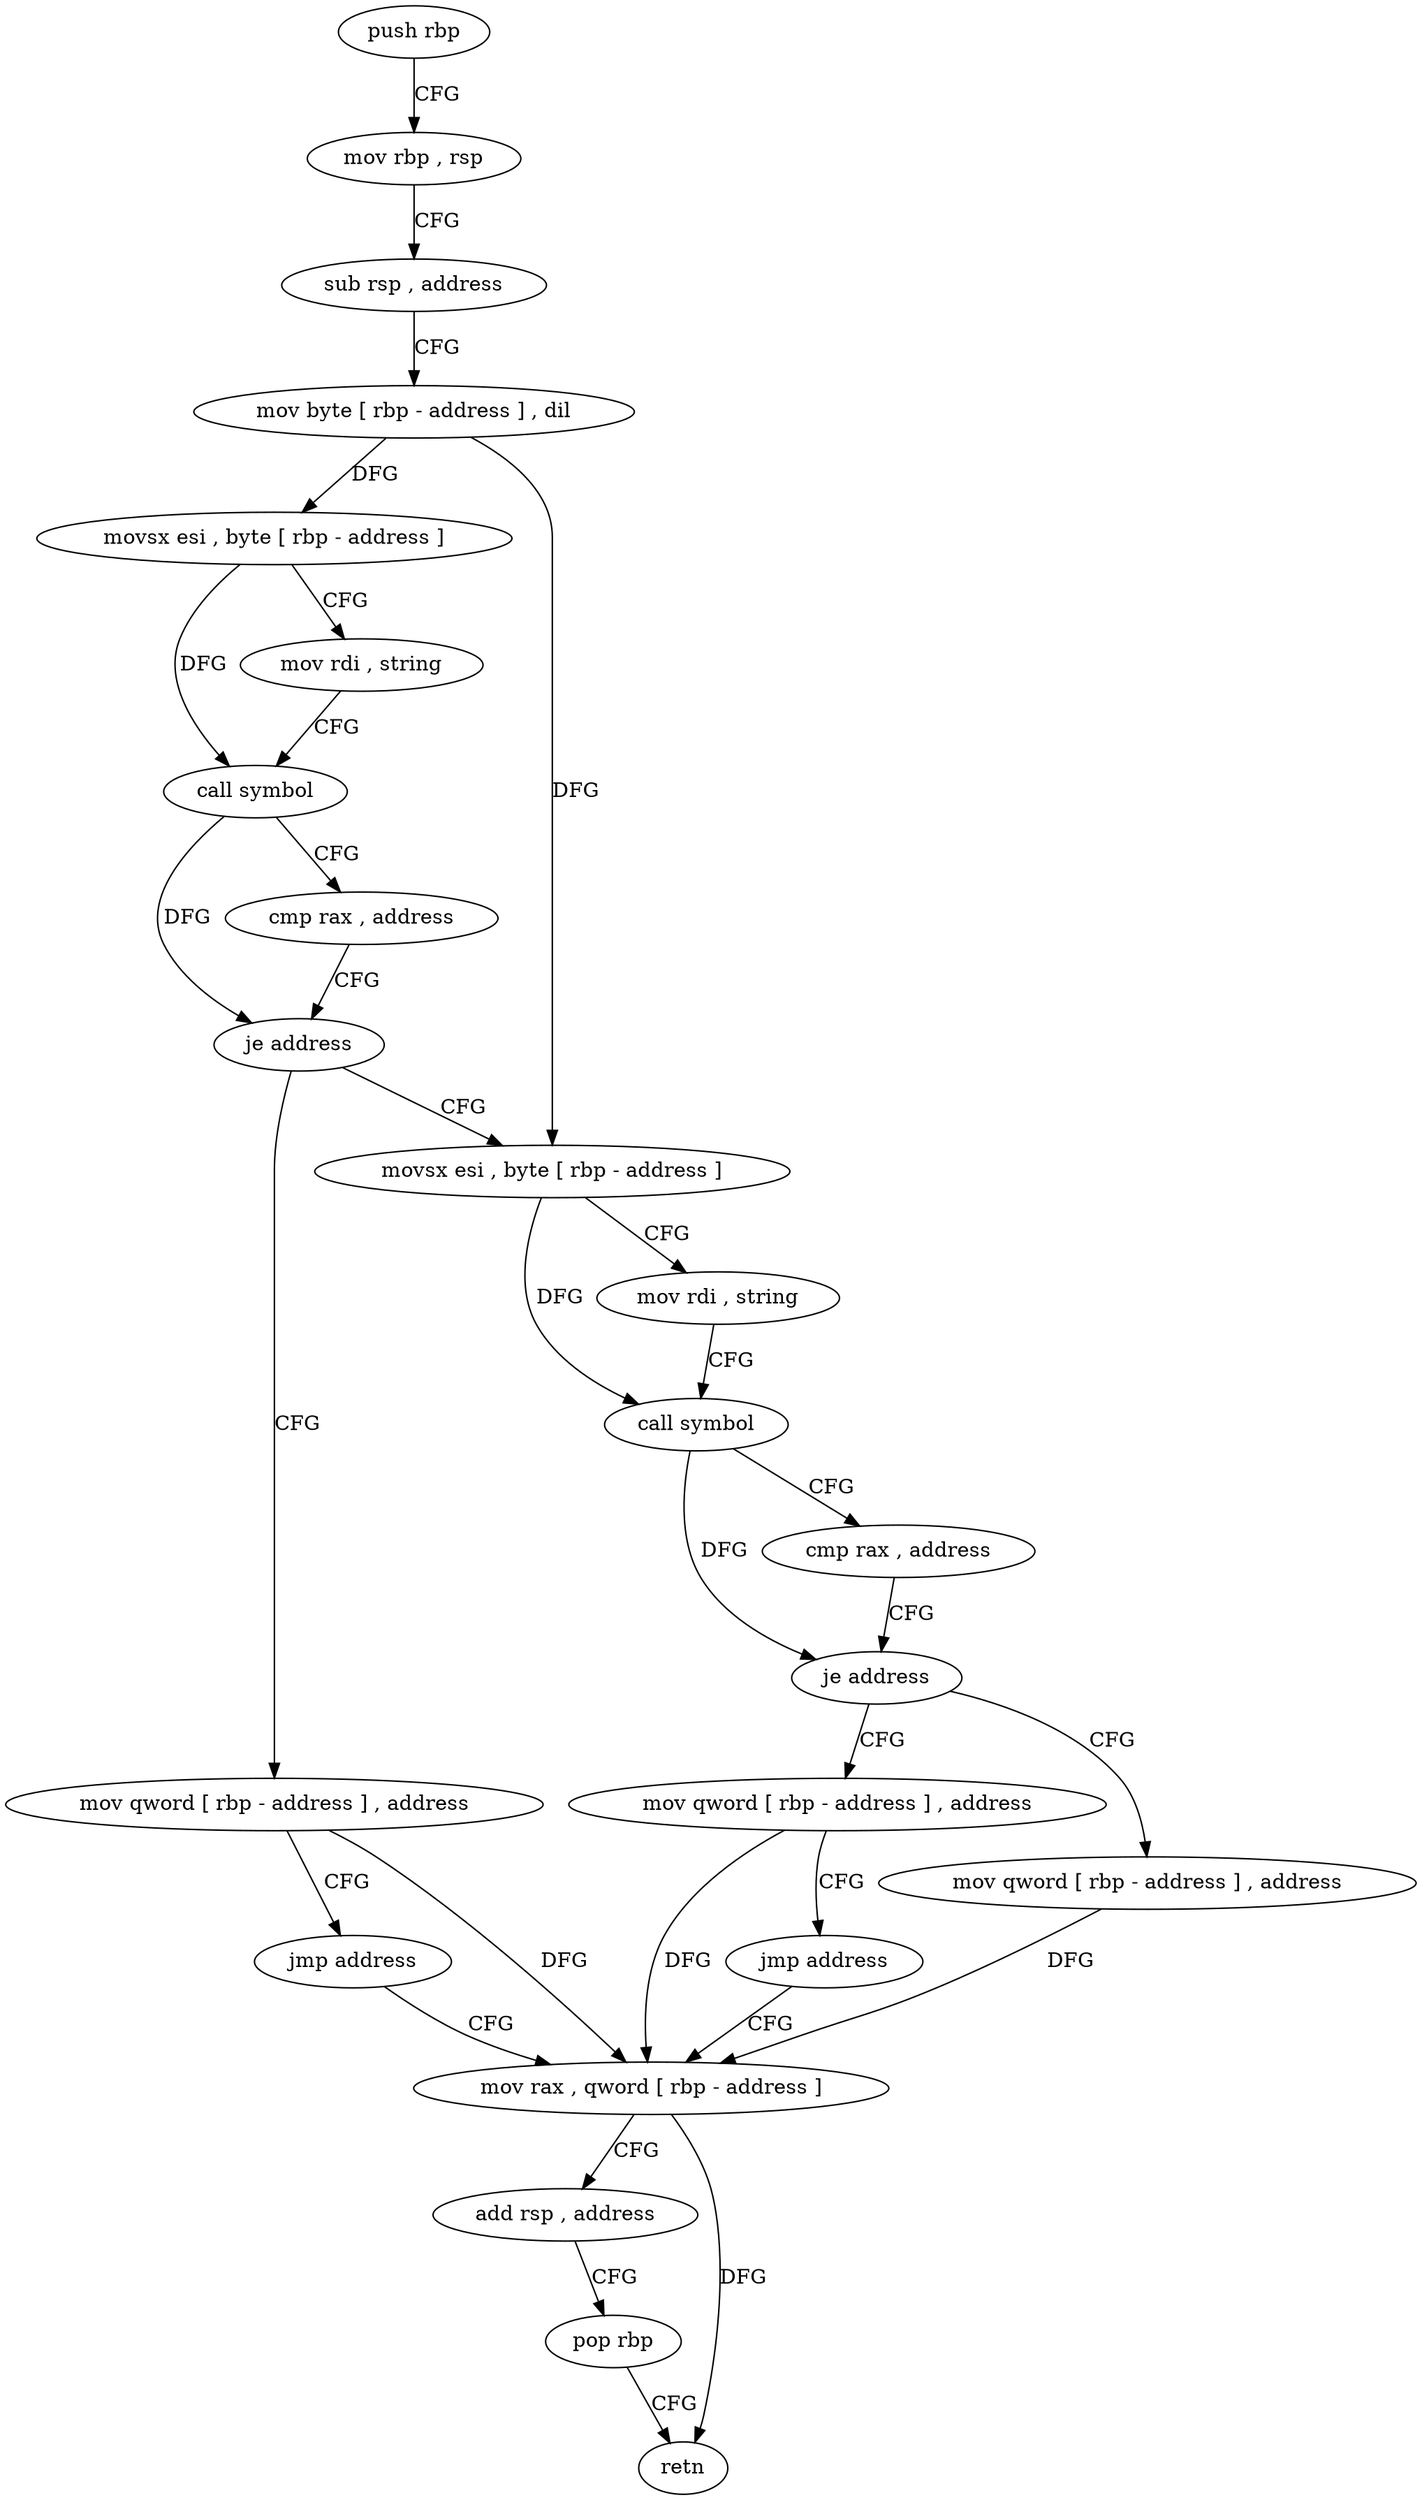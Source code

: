 digraph "func" {
"4254768" [label = "push rbp" ]
"4254769" [label = "mov rbp , rsp" ]
"4254772" [label = "sub rsp , address" ]
"4254776" [label = "mov byte [ rbp - address ] , dil" ]
"4254780" [label = "movsx esi , byte [ rbp - address ]" ]
"4254784" [label = "mov rdi , string" ]
"4254794" [label = "call symbol" ]
"4254799" [label = "cmp rax , address" ]
"4254803" [label = "je address" ]
"4254822" [label = "movsx esi , byte [ rbp - address ]" ]
"4254809" [label = "mov qword [ rbp - address ] , address" ]
"4254826" [label = "mov rdi , string" ]
"4254836" [label = "call symbol" ]
"4254841" [label = "cmp rax , address" ]
"4254845" [label = "je address" ]
"4254864" [label = "mov qword [ rbp - address ] , address" ]
"4254851" [label = "mov qword [ rbp - address ] , address" ]
"4254817" [label = "jmp address" ]
"4254872" [label = "mov rax , qword [ rbp - address ]" ]
"4254859" [label = "jmp address" ]
"4254876" [label = "add rsp , address" ]
"4254880" [label = "pop rbp" ]
"4254881" [label = "retn" ]
"4254768" -> "4254769" [ label = "CFG" ]
"4254769" -> "4254772" [ label = "CFG" ]
"4254772" -> "4254776" [ label = "CFG" ]
"4254776" -> "4254780" [ label = "DFG" ]
"4254776" -> "4254822" [ label = "DFG" ]
"4254780" -> "4254784" [ label = "CFG" ]
"4254780" -> "4254794" [ label = "DFG" ]
"4254784" -> "4254794" [ label = "CFG" ]
"4254794" -> "4254799" [ label = "CFG" ]
"4254794" -> "4254803" [ label = "DFG" ]
"4254799" -> "4254803" [ label = "CFG" ]
"4254803" -> "4254822" [ label = "CFG" ]
"4254803" -> "4254809" [ label = "CFG" ]
"4254822" -> "4254826" [ label = "CFG" ]
"4254822" -> "4254836" [ label = "DFG" ]
"4254809" -> "4254817" [ label = "CFG" ]
"4254809" -> "4254872" [ label = "DFG" ]
"4254826" -> "4254836" [ label = "CFG" ]
"4254836" -> "4254841" [ label = "CFG" ]
"4254836" -> "4254845" [ label = "DFG" ]
"4254841" -> "4254845" [ label = "CFG" ]
"4254845" -> "4254864" [ label = "CFG" ]
"4254845" -> "4254851" [ label = "CFG" ]
"4254864" -> "4254872" [ label = "DFG" ]
"4254851" -> "4254859" [ label = "CFG" ]
"4254851" -> "4254872" [ label = "DFG" ]
"4254817" -> "4254872" [ label = "CFG" ]
"4254872" -> "4254876" [ label = "CFG" ]
"4254872" -> "4254881" [ label = "DFG" ]
"4254859" -> "4254872" [ label = "CFG" ]
"4254876" -> "4254880" [ label = "CFG" ]
"4254880" -> "4254881" [ label = "CFG" ]
}
